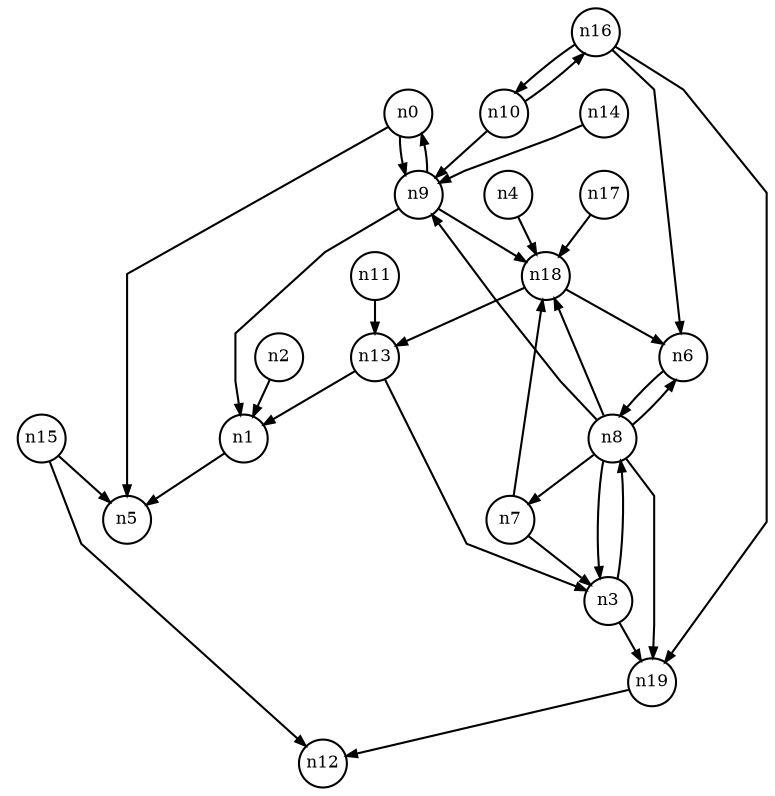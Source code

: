 digraph G{
splines=polyline;
ranksep=0.22;
nodesep=0.22;
nodesize=0.16;
fontsize=8
edge [arrowsize=0.5]
node [fontsize=8 shape=circle width=0.32 fixedsize=shape];

n0 -> n5
n0 -> n9
n9 -> n1
n9 -> n18
n9 -> n0
n1 -> n5
n2 -> n1
n8 -> n6
n8 -> n7
n8 -> n9
n8 -> n18
n8 -> n19
n8 -> n3
n3 -> n8
n3 -> n19
n19 -> n12
n18 -> n6
n18 -> n13
n4 -> n18
n7 -> n18
n7 -> n3
n6 -> n8
n10 -> n9
n10 -> n16
n13 -> n1
n13 -> n3
n11 -> n13
n14 -> n9
n15 -> n5
n15 -> n12
n16 -> n6
n16 -> n10
n16 -> n19
n17 -> n18
}
